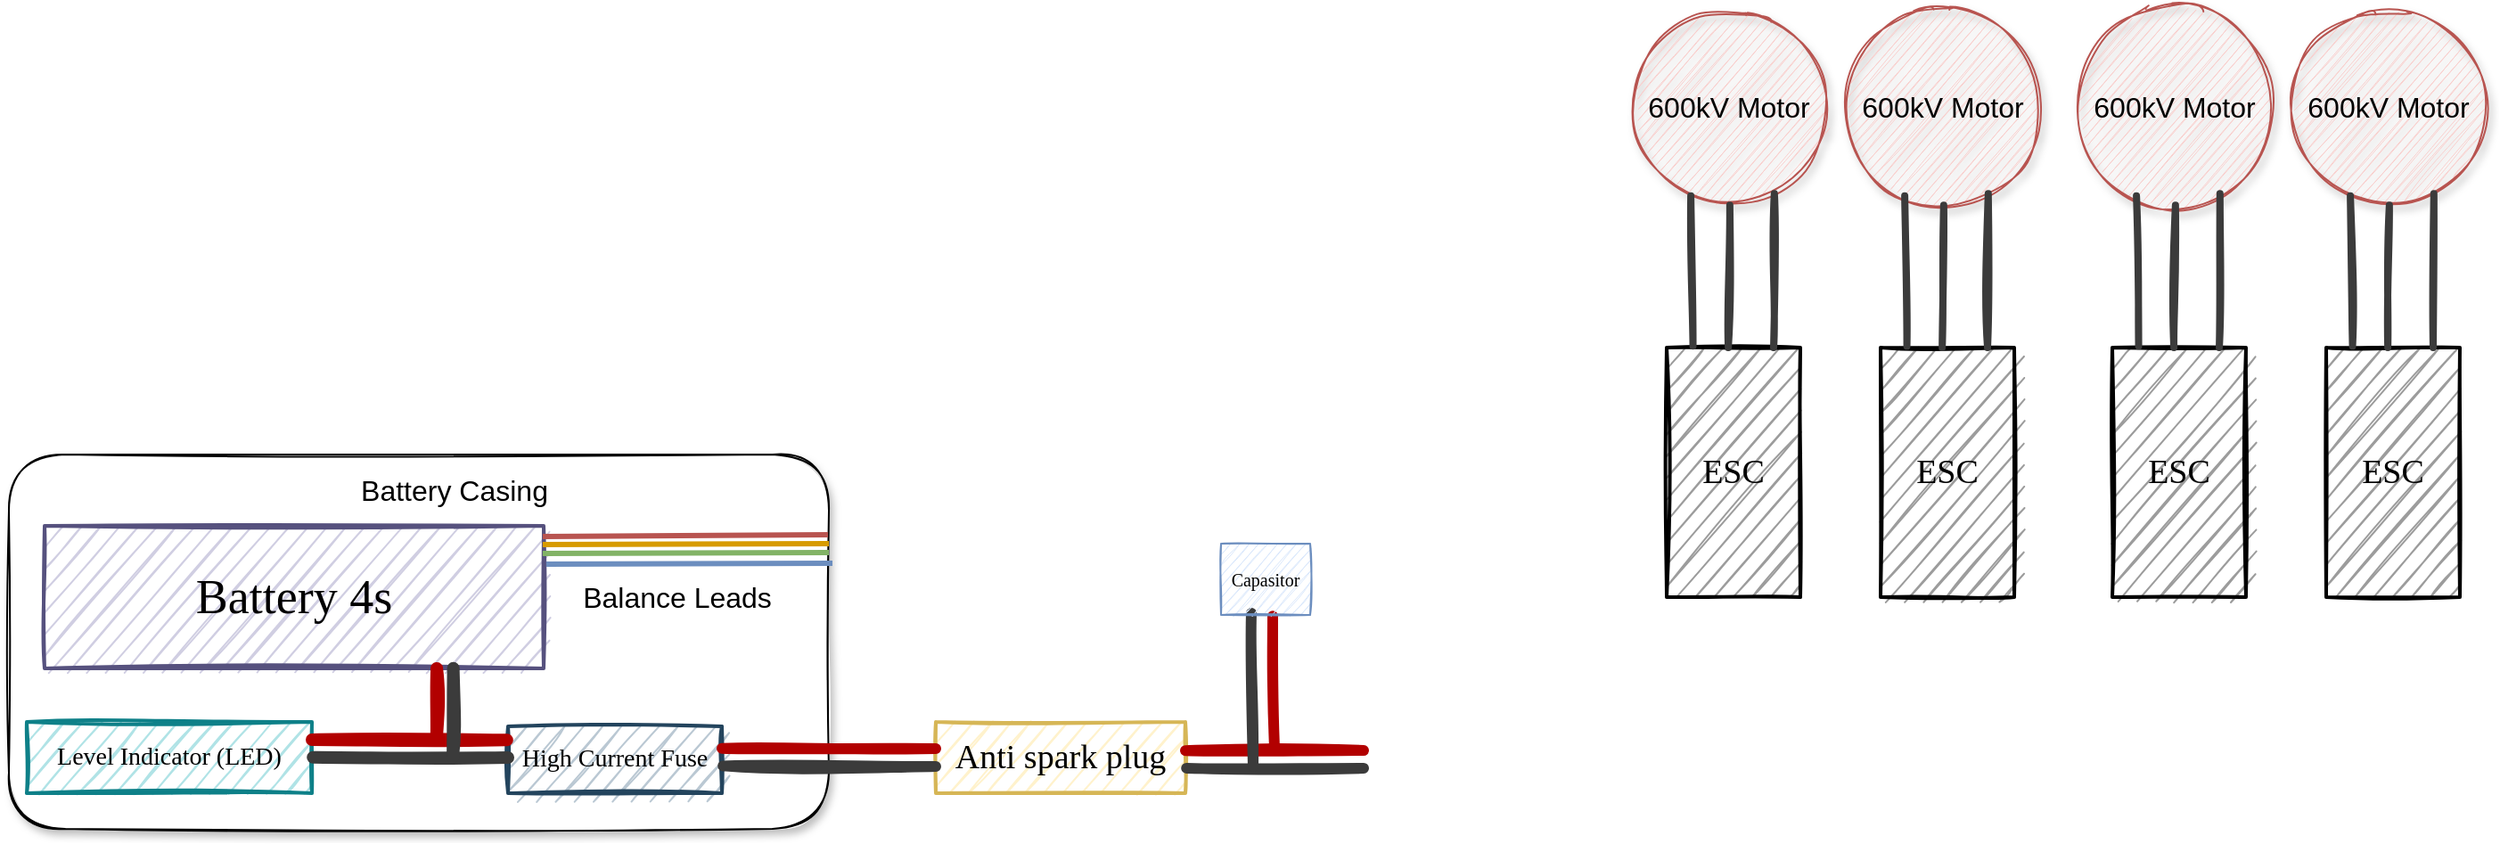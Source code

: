<mxfile version="14.4.9" type="github">
  <diagram id="SXXWEeyV9By4NUEat3Ey" name="Page-1">
    <mxGraphModel dx="826" dy="2051" grid="1" gridSize="10" guides="1" tooltips="1" connect="1" arrows="1" fold="1" page="1" pageScale="1" pageWidth="1654" pageHeight="1169" math="0" shadow="0">
      <root>
        <mxCell id="0" />
        <mxCell id="1" parent="0" />
        <mxCell id="7ekd8FyxpCXXgJrS_oEB-4" value="" style="rounded=1;whiteSpace=wrap;html=1;sketch=1;shadow=1;glass=0;" vertex="1" parent="1">
          <mxGeometry x="60" y="90" width="460" height="210" as="geometry" />
        </mxCell>
        <mxCell id="rGJi0qXOW82os7Kz2DqW-1" value="&lt;font face=&quot;Georgia&quot;&gt;&lt;span style=&quot;font-size: 27px&quot;&gt;Battery 4s&lt;/span&gt;&lt;/font&gt;" style="rounded=0;whiteSpace=wrap;html=1;glass=0;sketch=1;strokeWidth=2;shadow=0;fillStyle=hachure;fillColor=#d0cee2;strokeColor=#56517e;" parent="1" vertex="1">
          <mxGeometry x="80" y="130" width="280" height="80" as="geometry" />
        </mxCell>
        <mxCell id="7ekd8FyxpCXXgJrS_oEB-1" value="&lt;font face=&quot;Georgia&quot; style=&quot;font-size: 14px&quot;&gt;Level Indicator (LED)&lt;/font&gt;" style="rounded=0;whiteSpace=wrap;html=1;glass=0;sketch=1;strokeWidth=2;shadow=0;fillStyle=hachure;fillColor=#b0e3e6;strokeColor=#0e8088;" vertex="1" parent="1">
          <mxGeometry x="70" y="240" width="160" height="40" as="geometry" />
        </mxCell>
        <mxCell id="7ekd8FyxpCXXgJrS_oEB-3" value="&lt;font face=&quot;Georgia&quot; style=&quot;font-size: 14px&quot;&gt;High Current Fuse&lt;/font&gt;" style="rounded=0;whiteSpace=wrap;html=1;glass=0;sketch=1;strokeWidth=2;shadow=0;fillStyle=hachure;fillColor=#bac8d3;strokeColor=#23445d;" vertex="1" parent="1">
          <mxGeometry x="340" y="242.5" width="120" height="37.5" as="geometry" />
        </mxCell>
        <mxCell id="7ekd8FyxpCXXgJrS_oEB-5" value="&lt;font style=&quot;font-size: 16px&quot;&gt;Battery Casing&lt;/font&gt;" style="text;html=1;strokeColor=none;fillColor=none;align=center;verticalAlign=middle;whiteSpace=wrap;rounded=0;shadow=0;sketch=0;" vertex="1" parent="1">
          <mxGeometry x="250" y="100" width="120" height="20" as="geometry" />
        </mxCell>
        <mxCell id="7ekd8FyxpCXXgJrS_oEB-2" value="&lt;font face=&quot;Georgia&quot; style=&quot;font-size: 19px&quot;&gt;Anti spark plug&lt;/font&gt;" style="rounded=0;whiteSpace=wrap;html=1;glass=0;sketch=1;strokeWidth=2;shadow=0;fillStyle=hachure;fillColor=#fff2cc;strokeColor=#d6b656;gradientColor=#ffd966;" vertex="1" parent="1">
          <mxGeometry x="580" y="240" width="140" height="40" as="geometry" />
        </mxCell>
        <mxCell id="7ekd8FyxpCXXgJrS_oEB-14" value="" style="endArrow=none;html=1;shadow=0;strokeColor=#b85450;strokeWidth=3;entryX=0.998;entryY=0.075;entryDx=0;entryDy=0;entryPerimeter=0;exitX=0.999;exitY=0.214;exitDx=0;exitDy=0;exitPerimeter=0;fillColor=#f8cecc;" edge="1" parent="1" source="7ekd8FyxpCXXgJrS_oEB-4" target="rGJi0qXOW82os7Kz2DqW-1">
          <mxGeometry width="50" height="50" relative="1" as="geometry">
            <mxPoint x="300" y="250" as="sourcePoint" />
            <mxPoint x="350" y="200" as="targetPoint" />
          </mxGeometry>
        </mxCell>
        <mxCell id="7ekd8FyxpCXXgJrS_oEB-16" value="" style="endArrow=none;html=1;shadow=0;strokeColor=#d79b00;strokeWidth=3;entryX=0.998;entryY=0.075;entryDx=0;entryDy=0;entryPerimeter=0;exitX=1;exitY=0.116;exitDx=0;exitDy=0;exitPerimeter=0;fillColor=#ffe6cc;" edge="1" parent="1">
          <mxGeometry width="50" height="50" relative="1" as="geometry">
            <mxPoint x="520.0" y="140.0" as="sourcePoint" />
            <mxPoint x="359.44" y="140.48" as="targetPoint" />
          </mxGeometry>
        </mxCell>
        <mxCell id="7ekd8FyxpCXXgJrS_oEB-17" value="" style="endArrow=none;html=1;shadow=0;strokeColor=#82b366;strokeWidth=3;entryX=0.998;entryY=0.075;entryDx=0;entryDy=0;entryPerimeter=0;exitX=1;exitY=0.116;exitDx=0;exitDy=0;exitPerimeter=0;fillColor=#d5e8d4;" edge="1" parent="1">
          <mxGeometry width="50" height="50" relative="1" as="geometry">
            <mxPoint x="520.0" y="145.0" as="sourcePoint" />
            <mxPoint x="359.44" y="145.48" as="targetPoint" />
          </mxGeometry>
        </mxCell>
        <mxCell id="7ekd8FyxpCXXgJrS_oEB-18" value="" style="endArrow=none;html=1;shadow=0;strokeColor=#6c8ebf;strokeWidth=3;entryX=0.998;entryY=0.075;entryDx=0;entryDy=0;entryPerimeter=0;exitX=1;exitY=0.116;exitDx=0;exitDy=0;exitPerimeter=0;fillColor=#dae8fc;" edge="1" parent="1">
          <mxGeometry width="50" height="50" relative="1" as="geometry">
            <mxPoint x="522.0" y="151.0" as="sourcePoint" />
            <mxPoint x="361.44" y="151.48" as="targetPoint" />
          </mxGeometry>
        </mxCell>
        <mxCell id="7ekd8FyxpCXXgJrS_oEB-19" value="&lt;font style=&quot;font-size: 16px&quot;&gt;Balance Leads&lt;/font&gt;" style="text;html=1;strokeColor=none;fillColor=none;align=center;verticalAlign=middle;whiteSpace=wrap;rounded=0;shadow=0;sketch=0;" vertex="1" parent="1">
          <mxGeometry x="375" y="160" width="120" height="20" as="geometry" />
        </mxCell>
        <mxCell id="7ekd8FyxpCXXgJrS_oEB-21" value="" style="endArrow=none;html=1;shadow=0;strokeColor=#B20000;strokeWidth=7;entryX=-0.005;entryY=0.204;entryDx=0;entryDy=0;exitX=1;exitY=0.25;exitDx=0;exitDy=0;entryPerimeter=0;fillColor=#e51400;sketch=1;" edge="1" parent="1" source="7ekd8FyxpCXXgJrS_oEB-1" target="7ekd8FyxpCXXgJrS_oEB-3">
          <mxGeometry width="50" height="50" relative="1" as="geometry">
            <mxPoint x="260" y="280" as="sourcePoint" />
            <mxPoint x="310" y="230" as="targetPoint" />
          </mxGeometry>
        </mxCell>
        <mxCell id="7ekd8FyxpCXXgJrS_oEB-22" value="" style="endArrow=none;html=1;shadow=0;strokeWidth=7;entryX=-0.005;entryY=0.204;entryDx=0;entryDy=0;exitX=1;exitY=0.25;exitDx=0;exitDy=0;entryPerimeter=0;fillColor=#f5f5f5;gradientColor=#b3b3b3;strokeColor=#3B3B3B;sketch=1;" edge="1" parent="1">
          <mxGeometry width="50" height="50" relative="1" as="geometry">
            <mxPoint x="230.6" y="259.86" as="sourcePoint" />
            <mxPoint x="340" y="260.01" as="targetPoint" />
          </mxGeometry>
        </mxCell>
        <mxCell id="7ekd8FyxpCXXgJrS_oEB-23" value="" style="endArrow=none;html=1;shadow=0;strokeWidth=7;entryX=0.819;entryY=0.999;entryDx=0;entryDy=0;entryPerimeter=0;fillColor=#f5f5f5;gradientColor=#b3b3b3;strokeColor=#3B3B3B;sketch=1;" edge="1" parent="1" target="rGJi0qXOW82os7Kz2DqW-1">
          <mxGeometry width="50" height="50" relative="1" as="geometry">
            <mxPoint x="309" y="260" as="sourcePoint" />
            <mxPoint x="350" y="270.01" as="targetPoint" />
          </mxGeometry>
        </mxCell>
        <mxCell id="7ekd8FyxpCXXgJrS_oEB-24" value="" style="endArrow=none;html=1;shadow=0;strokeWidth=7;entryX=0.819;entryY=0.999;entryDx=0;entryDy=0;entryPerimeter=0;fillColor=#e51400;strokeColor=#B20000;sketch=1;" edge="1" parent="1">
          <mxGeometry width="50" height="50" relative="1" as="geometry">
            <mxPoint x="299.88" y="250" as="sourcePoint" />
            <mxPoint x="300.04" y="210.0" as="targetPoint" />
          </mxGeometry>
        </mxCell>
        <mxCell id="7ekd8FyxpCXXgJrS_oEB-26" value="" style="endArrow=none;html=1;shadow=0;strokeColor=#B20000;strokeWidth=6;exitX=1;exitY=0.25;exitDx=0;exitDy=0;fillColor=#e51400;sketch=1;" edge="1" parent="1">
          <mxGeometry width="50" height="50" relative="1" as="geometry">
            <mxPoint x="460" y="254.83" as="sourcePoint" />
            <mxPoint x="580" y="255" as="targetPoint" />
          </mxGeometry>
        </mxCell>
        <mxCell id="7ekd8FyxpCXXgJrS_oEB-27" value="" style="endArrow=none;html=1;shadow=0;strokeWidth=6;exitX=1;exitY=0.25;exitDx=0;exitDy=0;fillColor=#f5f5f5;gradientColor=#b3b3b3;strokeColor=#3B3B3B;sketch=1;" edge="1" parent="1">
          <mxGeometry width="50" height="50" relative="1" as="geometry">
            <mxPoint x="460.6" y="264.69" as="sourcePoint" />
            <mxPoint x="580" y="265" as="targetPoint" />
          </mxGeometry>
        </mxCell>
        <mxCell id="7ekd8FyxpCXXgJrS_oEB-30" value="" style="endArrow=none;html=1;shadow=0;strokeColor=#B20000;strokeWidth=6;exitX=1;exitY=0.25;exitDx=0;exitDy=0;fillColor=#e51400;sketch=1;" edge="1" parent="1">
          <mxGeometry width="50" height="50" relative="1" as="geometry">
            <mxPoint x="720" y="256.08" as="sourcePoint" />
            <mxPoint x="820" y="256" as="targetPoint" />
          </mxGeometry>
        </mxCell>
        <mxCell id="7ekd8FyxpCXXgJrS_oEB-31" value="" style="endArrow=none;html=1;shadow=0;strokeWidth=6;exitX=1;exitY=0.25;exitDx=0;exitDy=0;fillColor=#f5f5f5;gradientColor=#b3b3b3;strokeColor=#3B3B3B;sketch=1;" edge="1" parent="1">
          <mxGeometry width="50" height="50" relative="1" as="geometry">
            <mxPoint x="720.6" y="265.94" as="sourcePoint" />
            <mxPoint x="820" y="266" as="targetPoint" />
          </mxGeometry>
        </mxCell>
        <mxCell id="7ekd8FyxpCXXgJrS_oEB-32" value="" style="endArrow=none;html=1;shadow=0;strokeColor=#B20000;strokeWidth=6;fillColor=#e51400;sketch=1;fontStyle=1;exitX=0.58;exitY=1.017;exitDx=0;exitDy=0;exitPerimeter=0;" edge="1" parent="1" source="7ekd8FyxpCXXgJrS_oEB-35">
          <mxGeometry width="50" height="50" relative="1" as="geometry">
            <mxPoint x="770" y="185" as="sourcePoint" />
            <mxPoint x="770" y="255" as="targetPoint" />
          </mxGeometry>
        </mxCell>
        <mxCell id="7ekd8FyxpCXXgJrS_oEB-33" value="" style="endArrow=none;html=1;shadow=0;strokeWidth=6;fillColor=#f5f5f5;gradientColor=#b3b3b3;strokeColor=#3B3B3B;sketch=1;fontStyle=1;exitX=0.34;exitY=0.975;exitDx=0;exitDy=0;exitPerimeter=0;" edge="1" parent="1" source="7ekd8FyxpCXXgJrS_oEB-35">
          <mxGeometry width="50" height="50" relative="1" as="geometry">
            <mxPoint x="758" y="180" as="sourcePoint" />
            <mxPoint x="758" y="265" as="targetPoint" />
          </mxGeometry>
        </mxCell>
        <mxCell id="7ekd8FyxpCXXgJrS_oEB-35" value="&lt;font face=&quot;Georgia&quot; style=&quot;font-size: 10px&quot;&gt;Capasitor&lt;/font&gt;" style="rounded=0;whiteSpace=wrap;html=1;glass=0;sketch=1;strokeWidth=1;shadow=0;fillStyle=hachure;fillColor=#dae8fc;strokeColor=#6c8ebf;" vertex="1" parent="1">
          <mxGeometry x="740" y="140" width="50" height="40" as="geometry" />
        </mxCell>
        <mxCell id="7ekd8FyxpCXXgJrS_oEB-38" value="&lt;font style=&quot;font-size: 16px&quot;&gt;600kV Motor&lt;/font&gt;" style="ellipse;whiteSpace=wrap;html=1;aspect=fixed;rounded=1;shadow=1;glass=0;sketch=1;strokeColor=#b85450;strokeWidth=1;fillColor=#f8cecc;" vertex="1" parent="1">
          <mxGeometry x="970" y="-160" width="110" height="110" as="geometry" />
        </mxCell>
        <mxCell id="7ekd8FyxpCXXgJrS_oEB-41" value="&lt;font face=&quot;Georgia&quot; style=&quot;font-size: 19px&quot;&gt;ESC&lt;/font&gt;" style="rounded=0;whiteSpace=wrap;html=1;glass=0;sketch=1;strokeWidth=2;shadow=0;fillStyle=hachure;fillColor=#9C9C9C;" vertex="1" parent="1">
          <mxGeometry x="990" y="30" width="75" height="140" as="geometry" />
        </mxCell>
        <mxCell id="7ekd8FyxpCXXgJrS_oEB-42" value="" style="endArrow=none;html=1;shadow=0;strokeColor=#3B3B3B;strokeWidth=4;entryX=0.305;entryY=0.953;entryDx=0;entryDy=0;entryPerimeter=0;exitX=0.197;exitY=-0.006;exitDx=0;exitDy=0;exitPerimeter=0;sketch=1;" edge="1" parent="1" source="7ekd8FyxpCXXgJrS_oEB-41" target="7ekd8FyxpCXXgJrS_oEB-38">
          <mxGeometry width="50" height="50" relative="1" as="geometry">
            <mxPoint x="970" y="50" as="sourcePoint" />
            <mxPoint x="1020" as="targetPoint" />
          </mxGeometry>
        </mxCell>
        <mxCell id="7ekd8FyxpCXXgJrS_oEB-43" value="" style="endArrow=none;html=1;shadow=0;strokeColor=#3B3B3B;strokeWidth=4;entryX=0.324;entryY=0.993;entryDx=0;entryDy=0;entryPerimeter=0;exitX=0.197;exitY=-0.006;exitDx=0;exitDy=0;exitPerimeter=0;sketch=1;" edge="1" parent="1">
          <mxGeometry width="50" height="50" relative="1" as="geometry">
            <mxPoint x="1024.565" y="30.0" as="sourcePoint" />
            <mxPoint x="1025.43" y="-49.93" as="targetPoint" />
          </mxGeometry>
        </mxCell>
        <mxCell id="7ekd8FyxpCXXgJrS_oEB-44" value="" style="endArrow=none;html=1;shadow=0;strokeColor=#3B3B3B;strokeWidth=4;entryX=0.731;entryY=0.942;entryDx=0;entryDy=0;entryPerimeter=0;exitX=0.197;exitY=-0.006;exitDx=0;exitDy=0;exitPerimeter=0;sketch=1;" edge="1" parent="1" target="7ekd8FyxpCXXgJrS_oEB-38">
          <mxGeometry width="50" height="50" relative="1" as="geometry">
            <mxPoint x="1050.005" y="30.0" as="sourcePoint" />
            <mxPoint x="1050.87" y="-49.93" as="targetPoint" />
          </mxGeometry>
        </mxCell>
        <mxCell id="7ekd8FyxpCXXgJrS_oEB-46" value="&lt;font style=&quot;font-size: 16px&quot;&gt;600kV Motor&lt;/font&gt;" style="ellipse;whiteSpace=wrap;html=1;aspect=fixed;rounded=1;shadow=1;glass=0;sketch=1;strokeColor=#b85450;strokeWidth=1;fillColor=#f8cecc;" vertex="1" parent="1">
          <mxGeometry x="1090" y="-160" width="110" height="110" as="geometry" />
        </mxCell>
        <mxCell id="7ekd8FyxpCXXgJrS_oEB-47" value="&lt;font face=&quot;Georgia&quot; style=&quot;font-size: 19px&quot;&gt;ESC&lt;/font&gt;" style="rounded=0;whiteSpace=wrap;html=1;glass=0;sketch=1;strokeWidth=2;shadow=0;fillStyle=hachure;fillColor=#9C9C9C;" vertex="1" parent="1">
          <mxGeometry x="1110" y="30" width="75" height="140" as="geometry" />
        </mxCell>
        <mxCell id="7ekd8FyxpCXXgJrS_oEB-48" value="" style="endArrow=none;html=1;shadow=0;strokeColor=#3B3B3B;strokeWidth=4;entryX=0.305;entryY=0.953;entryDx=0;entryDy=0;entryPerimeter=0;exitX=0.197;exitY=-0.006;exitDx=0;exitDy=0;exitPerimeter=0;sketch=1;" edge="1" parent="1" source="7ekd8FyxpCXXgJrS_oEB-47" target="7ekd8FyxpCXXgJrS_oEB-46">
          <mxGeometry width="50" height="50" relative="1" as="geometry">
            <mxPoint x="1090" y="50" as="sourcePoint" />
            <mxPoint x="1140" as="targetPoint" />
          </mxGeometry>
        </mxCell>
        <mxCell id="7ekd8FyxpCXXgJrS_oEB-49" value="" style="endArrow=none;html=1;shadow=0;strokeColor=#3B3B3B;strokeWidth=4;entryX=0.324;entryY=0.993;entryDx=0;entryDy=0;entryPerimeter=0;exitX=0.197;exitY=-0.006;exitDx=0;exitDy=0;exitPerimeter=0;sketch=1;" edge="1" parent="1">
          <mxGeometry width="50" height="50" relative="1" as="geometry">
            <mxPoint x="1144.565" y="30.0" as="sourcePoint" />
            <mxPoint x="1145.43" y="-49.93" as="targetPoint" />
          </mxGeometry>
        </mxCell>
        <mxCell id="7ekd8FyxpCXXgJrS_oEB-50" value="" style="endArrow=none;html=1;shadow=0;strokeColor=#3B3B3B;strokeWidth=4;entryX=0.731;entryY=0.942;entryDx=0;entryDy=0;entryPerimeter=0;exitX=0.197;exitY=-0.006;exitDx=0;exitDy=0;exitPerimeter=0;sketch=1;" edge="1" parent="1" target="7ekd8FyxpCXXgJrS_oEB-46">
          <mxGeometry width="50" height="50" relative="1" as="geometry">
            <mxPoint x="1170.005" y="30.0" as="sourcePoint" />
            <mxPoint x="1170.87" y="-49.93" as="targetPoint" />
          </mxGeometry>
        </mxCell>
        <mxCell id="7ekd8FyxpCXXgJrS_oEB-51" value="&lt;font style=&quot;font-size: 16px&quot;&gt;600kV Motor&lt;/font&gt;" style="ellipse;whiteSpace=wrap;html=1;aspect=fixed;rounded=1;shadow=1;glass=0;sketch=1;strokeColor=#b85450;strokeWidth=1;fillColor=#f8cecc;" vertex="1" parent="1">
          <mxGeometry x="1220" y="-160" width="110" height="110" as="geometry" />
        </mxCell>
        <mxCell id="7ekd8FyxpCXXgJrS_oEB-52" value="&lt;font face=&quot;Georgia&quot; style=&quot;font-size: 19px&quot;&gt;ESC&lt;/font&gt;" style="rounded=0;whiteSpace=wrap;html=1;glass=0;sketch=1;strokeWidth=2;shadow=0;fillStyle=hachure;fillColor=#9C9C9C;" vertex="1" parent="1">
          <mxGeometry x="1240" y="30" width="75" height="140" as="geometry" />
        </mxCell>
        <mxCell id="7ekd8FyxpCXXgJrS_oEB-53" value="" style="endArrow=none;html=1;shadow=0;strokeColor=#3B3B3B;strokeWidth=4;entryX=0.305;entryY=0.953;entryDx=0;entryDy=0;entryPerimeter=0;exitX=0.197;exitY=-0.006;exitDx=0;exitDy=0;exitPerimeter=0;sketch=1;" edge="1" parent="1" source="7ekd8FyxpCXXgJrS_oEB-52" target="7ekd8FyxpCXXgJrS_oEB-51">
          <mxGeometry width="50" height="50" relative="1" as="geometry">
            <mxPoint x="1220" y="50" as="sourcePoint" />
            <mxPoint x="1270" as="targetPoint" />
          </mxGeometry>
        </mxCell>
        <mxCell id="7ekd8FyxpCXXgJrS_oEB-54" value="" style="endArrow=none;html=1;shadow=0;strokeColor=#3B3B3B;strokeWidth=4;entryX=0.324;entryY=0.993;entryDx=0;entryDy=0;entryPerimeter=0;exitX=0.197;exitY=-0.006;exitDx=0;exitDy=0;exitPerimeter=0;sketch=1;" edge="1" parent="1">
          <mxGeometry width="50" height="50" relative="1" as="geometry">
            <mxPoint x="1274.565" y="30.0" as="sourcePoint" />
            <mxPoint x="1275.43" y="-49.93" as="targetPoint" />
          </mxGeometry>
        </mxCell>
        <mxCell id="7ekd8FyxpCXXgJrS_oEB-55" value="" style="endArrow=none;html=1;shadow=0;strokeColor=#3B3B3B;strokeWidth=4;entryX=0.731;entryY=0.942;entryDx=0;entryDy=0;entryPerimeter=0;exitX=0.197;exitY=-0.006;exitDx=0;exitDy=0;exitPerimeter=0;sketch=1;" edge="1" parent="1" target="7ekd8FyxpCXXgJrS_oEB-51">
          <mxGeometry width="50" height="50" relative="1" as="geometry">
            <mxPoint x="1300.005" y="30.0" as="sourcePoint" />
            <mxPoint x="1300.87" y="-49.93" as="targetPoint" />
          </mxGeometry>
        </mxCell>
        <mxCell id="7ekd8FyxpCXXgJrS_oEB-56" value="&lt;font style=&quot;font-size: 16px&quot;&gt;600kV Motor&lt;/font&gt;" style="ellipse;whiteSpace=wrap;html=1;aspect=fixed;rounded=1;shadow=1;glass=0;sketch=1;strokeColor=#b85450;strokeWidth=1;fillColor=#f8cecc;" vertex="1" parent="1">
          <mxGeometry x="1340" y="-160" width="110" height="110" as="geometry" />
        </mxCell>
        <mxCell id="7ekd8FyxpCXXgJrS_oEB-57" value="&lt;font face=&quot;Georgia&quot; style=&quot;font-size: 19px&quot;&gt;ESC&lt;/font&gt;" style="rounded=0;whiteSpace=wrap;html=1;glass=0;sketch=1;strokeWidth=2;shadow=0;fillStyle=hachure;fillColor=#9C9C9C;" vertex="1" parent="1">
          <mxGeometry x="1360" y="30" width="75" height="140" as="geometry" />
        </mxCell>
        <mxCell id="7ekd8FyxpCXXgJrS_oEB-58" value="" style="endArrow=none;html=1;shadow=0;strokeColor=#3B3B3B;strokeWidth=4;entryX=0.305;entryY=0.953;entryDx=0;entryDy=0;entryPerimeter=0;exitX=0.197;exitY=-0.006;exitDx=0;exitDy=0;exitPerimeter=0;sketch=1;" edge="1" parent="1" source="7ekd8FyxpCXXgJrS_oEB-57" target="7ekd8FyxpCXXgJrS_oEB-56">
          <mxGeometry width="50" height="50" relative="1" as="geometry">
            <mxPoint x="1340" y="50" as="sourcePoint" />
            <mxPoint x="1390" as="targetPoint" />
          </mxGeometry>
        </mxCell>
        <mxCell id="7ekd8FyxpCXXgJrS_oEB-59" value="" style="endArrow=none;html=1;shadow=0;strokeColor=#3B3B3B;strokeWidth=4;entryX=0.324;entryY=0.993;entryDx=0;entryDy=0;entryPerimeter=0;exitX=0.197;exitY=-0.006;exitDx=0;exitDy=0;exitPerimeter=0;sketch=1;" edge="1" parent="1">
          <mxGeometry width="50" height="50" relative="1" as="geometry">
            <mxPoint x="1394.565" y="30.0" as="sourcePoint" />
            <mxPoint x="1395.43" y="-49.93" as="targetPoint" />
          </mxGeometry>
        </mxCell>
        <mxCell id="7ekd8FyxpCXXgJrS_oEB-60" value="" style="endArrow=none;html=1;shadow=0;strokeColor=#3B3B3B;strokeWidth=4;entryX=0.731;entryY=0.942;entryDx=0;entryDy=0;entryPerimeter=0;exitX=0.197;exitY=-0.006;exitDx=0;exitDy=0;exitPerimeter=0;sketch=1;" edge="1" parent="1" target="7ekd8FyxpCXXgJrS_oEB-56">
          <mxGeometry width="50" height="50" relative="1" as="geometry">
            <mxPoint x="1420.005" y="30.0" as="sourcePoint" />
            <mxPoint x="1420.87" y="-49.93" as="targetPoint" />
          </mxGeometry>
        </mxCell>
      </root>
    </mxGraphModel>
  </diagram>
</mxfile>
